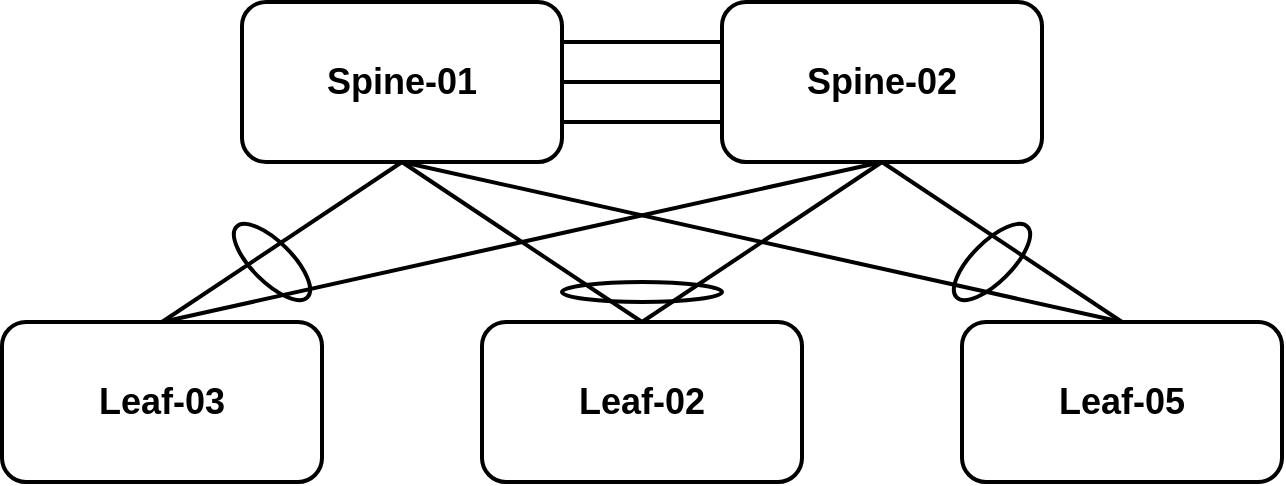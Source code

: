 <mxfile version="20.8.16" type="device"><diagram name="Page-1" id="1zeMRUZ6L8tQRf7cK7oV"><mxGraphModel dx="2007" dy="1200" grid="1" gridSize="10" guides="1" tooltips="1" connect="1" arrows="1" fold="1" page="1" pageScale="1" pageWidth="1700" pageHeight="1100" math="0" shadow="0"><root><mxCell id="0"/><mxCell id="1" parent="0"/><mxCell id="F-wZhMtArWFnVZ2Zmg44-10" style="rounded=0;orthogonalLoop=1;jettySize=auto;html=1;exitX=0.5;exitY=1;exitDx=0;exitDy=0;entryX=0.5;entryY=0;entryDx=0;entryDy=0;fontSize=14;endArrow=none;endFill=0;strokeWidth=2;" parent="1" source="F-wZhMtArWFnVZ2Zmg44-2" target="F-wZhMtArWFnVZ2Zmg44-5" edge="1"><mxGeometry relative="1" as="geometry"/></mxCell><mxCell id="F-wZhMtArWFnVZ2Zmg44-2" value="Spine-01" style="rounded=1;whiteSpace=wrap;html=1;fontSize=18;fontStyle=1;strokeWidth=2;" parent="1" vertex="1"><mxGeometry x="240" y="160" width="160" height="80" as="geometry"/></mxCell><mxCell id="F-wZhMtArWFnVZ2Zmg44-3" value="Spine-02" style="rounded=1;whiteSpace=wrap;html=1;fontSize=18;fontStyle=1;strokeWidth=2;" parent="1" vertex="1"><mxGeometry x="480" y="160" width="160" height="80" as="geometry"/></mxCell><mxCell id="F-wZhMtArWFnVZ2Zmg44-5" value="Leaf-03" style="rounded=1;whiteSpace=wrap;html=1;fontSize=18;fontStyle=1;strokeWidth=2;" parent="1" vertex="1"><mxGeometry x="120" y="320" width="160" height="80" as="geometry"/></mxCell><mxCell id="F-wZhMtArWFnVZ2Zmg44-6" value="Leaf-02" style="rounded=1;whiteSpace=wrap;html=1;fontSize=18;fontStyle=1;strokeWidth=2;" parent="1" vertex="1"><mxGeometry x="360" y="320" width="160" height="80" as="geometry"/></mxCell><mxCell id="F-wZhMtArWFnVZ2Zmg44-7" value="Leaf-05" style="rounded=1;whiteSpace=wrap;html=1;fontSize=18;fontStyle=1;strokeWidth=2;" parent="1" vertex="1"><mxGeometry x="600" y="320" width="160" height="80" as="geometry"/></mxCell><mxCell id="F-wZhMtArWFnVZ2Zmg44-11" style="rounded=0;orthogonalLoop=1;jettySize=auto;html=1;exitX=0.5;exitY=1;exitDx=0;exitDy=0;entryX=0.5;entryY=0;entryDx=0;entryDy=0;fontSize=14;endArrow=none;endFill=0;strokeWidth=2;" parent="1" source="F-wZhMtArWFnVZ2Zmg44-2" target="F-wZhMtArWFnVZ2Zmg44-6" edge="1"><mxGeometry relative="1" as="geometry"><mxPoint x="330" y="250" as="sourcePoint"/><mxPoint x="210" y="330" as="targetPoint"/></mxGeometry></mxCell><mxCell id="F-wZhMtArWFnVZ2Zmg44-12" style="rounded=0;orthogonalLoop=1;jettySize=auto;html=1;exitX=0.5;exitY=1;exitDx=0;exitDy=0;entryX=0.5;entryY=0;entryDx=0;entryDy=0;fontSize=14;endArrow=none;endFill=0;strokeWidth=2;" parent="1" source="F-wZhMtArWFnVZ2Zmg44-2" target="F-wZhMtArWFnVZ2Zmg44-7" edge="1"><mxGeometry relative="1" as="geometry"><mxPoint x="330" y="250" as="sourcePoint"/><mxPoint x="450" y="330" as="targetPoint"/></mxGeometry></mxCell><mxCell id="F-wZhMtArWFnVZ2Zmg44-13" style="rounded=0;orthogonalLoop=1;jettySize=auto;html=1;exitX=1;exitY=0.25;exitDx=0;exitDy=0;entryX=0;entryY=0.25;entryDx=0;entryDy=0;fontSize=14;endArrow=none;endFill=0;strokeWidth=2;" parent="1" source="F-wZhMtArWFnVZ2Zmg44-2" target="F-wZhMtArWFnVZ2Zmg44-3" edge="1"><mxGeometry relative="1" as="geometry"><mxPoint x="330" y="250" as="sourcePoint"/><mxPoint x="690" y="330" as="targetPoint"/></mxGeometry></mxCell><mxCell id="F-wZhMtArWFnVZ2Zmg44-14" style="rounded=0;orthogonalLoop=1;jettySize=auto;html=1;fontSize=14;endArrow=none;endFill=0;entryX=0;entryY=0.5;entryDx=0;entryDy=0;exitX=1;exitY=0.5;exitDx=0;exitDy=0;strokeWidth=2;" parent="1" source="F-wZhMtArWFnVZ2Zmg44-2" target="F-wZhMtArWFnVZ2Zmg44-3" edge="1"><mxGeometry relative="1" as="geometry"><mxPoint x="440" y="210" as="sourcePoint"/><mxPoint x="460" y="210" as="targetPoint"/></mxGeometry></mxCell><mxCell id="F-wZhMtArWFnVZ2Zmg44-15" style="rounded=0;orthogonalLoop=1;jettySize=auto;html=1;exitX=1;exitY=0.75;exitDx=0;exitDy=0;entryX=0;entryY=0.75;entryDx=0;entryDy=0;fontSize=14;endArrow=none;endFill=0;strokeWidth=2;" parent="1" source="F-wZhMtArWFnVZ2Zmg44-2" target="F-wZhMtArWFnVZ2Zmg44-3" edge="1"><mxGeometry relative="1" as="geometry"><mxPoint x="410" y="209.5" as="sourcePoint"/><mxPoint x="490" y="209.5" as="targetPoint"/></mxGeometry></mxCell><mxCell id="F-wZhMtArWFnVZ2Zmg44-16" style="rounded=0;orthogonalLoop=1;jettySize=auto;html=1;exitX=0.5;exitY=1;exitDx=0;exitDy=0;entryX=0.5;entryY=0;entryDx=0;entryDy=0;fontSize=14;endArrow=none;endFill=0;strokeWidth=2;" parent="1" source="F-wZhMtArWFnVZ2Zmg44-3" target="F-wZhMtArWFnVZ2Zmg44-5" edge="1"><mxGeometry relative="1" as="geometry"><mxPoint x="330" y="250" as="sourcePoint"/><mxPoint x="210" y="330" as="targetPoint"/></mxGeometry></mxCell><mxCell id="F-wZhMtArWFnVZ2Zmg44-17" style="rounded=0;orthogonalLoop=1;jettySize=auto;html=1;exitX=0.5;exitY=1;exitDx=0;exitDy=0;entryX=0.5;entryY=0;entryDx=0;entryDy=0;fontSize=14;endArrow=none;endFill=0;strokeWidth=2;" parent="1" source="F-wZhMtArWFnVZ2Zmg44-3" target="F-wZhMtArWFnVZ2Zmg44-6" edge="1"><mxGeometry relative="1" as="geometry"><mxPoint x="570" y="250" as="sourcePoint"/><mxPoint x="220" y="340" as="targetPoint"/></mxGeometry></mxCell><mxCell id="F-wZhMtArWFnVZ2Zmg44-18" style="rounded=0;orthogonalLoop=1;jettySize=auto;html=1;exitX=0.5;exitY=1;exitDx=0;exitDy=0;entryX=0.5;entryY=0;entryDx=0;entryDy=0;fontSize=14;endArrow=none;endFill=0;strokeWidth=2;" parent="1" source="F-wZhMtArWFnVZ2Zmg44-3" target="F-wZhMtArWFnVZ2Zmg44-7" edge="1"><mxGeometry relative="1" as="geometry"><mxPoint x="570" y="250" as="sourcePoint"/><mxPoint x="230" y="350" as="targetPoint"/></mxGeometry></mxCell><mxCell id="0ka1p2Ba-9cCNmPBaNNu-1" value="" style="ellipse;whiteSpace=wrap;html=1;fillColor=none;rotation=45;strokeWidth=2;" vertex="1" parent="1"><mxGeometry x="230" y="280" width="50" height="20" as="geometry"/></mxCell><mxCell id="0ka1p2Ba-9cCNmPBaNNu-2" value="" style="ellipse;whiteSpace=wrap;html=1;fillColor=none;rotation=-45;strokeWidth=2;" vertex="1" parent="1"><mxGeometry x="590" y="280" width="50" height="20" as="geometry"/></mxCell><mxCell id="0ka1p2Ba-9cCNmPBaNNu-6" value="" style="ellipse;whiteSpace=wrap;html=1;fillColor=none;rotation=0;strokeWidth=2;" vertex="1" parent="1"><mxGeometry x="400" y="300" width="80" height="10" as="geometry"/></mxCell></root></mxGraphModel></diagram></mxfile>